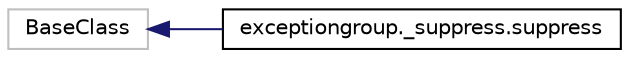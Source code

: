 digraph "Graphical Class Hierarchy"
{
 // LATEX_PDF_SIZE
  edge [fontname="Helvetica",fontsize="10",labelfontname="Helvetica",labelfontsize="10"];
  node [fontname="Helvetica",fontsize="10",shape=record];
  rankdir="LR";
  Node2159 [label="BaseClass",height=0.2,width=0.4,color="grey75", fillcolor="white", style="filled",tooltip=" "];
  Node2159 -> Node0 [dir="back",color="midnightblue",fontsize="10",style="solid",fontname="Helvetica"];
  Node0 [label="exceptiongroup._suppress.suppress",height=0.2,width=0.4,color="black", fillcolor="white", style="filled",URL="$classexceptiongroup_1_1__suppress_1_1suppress.html",tooltip=" "];
}
